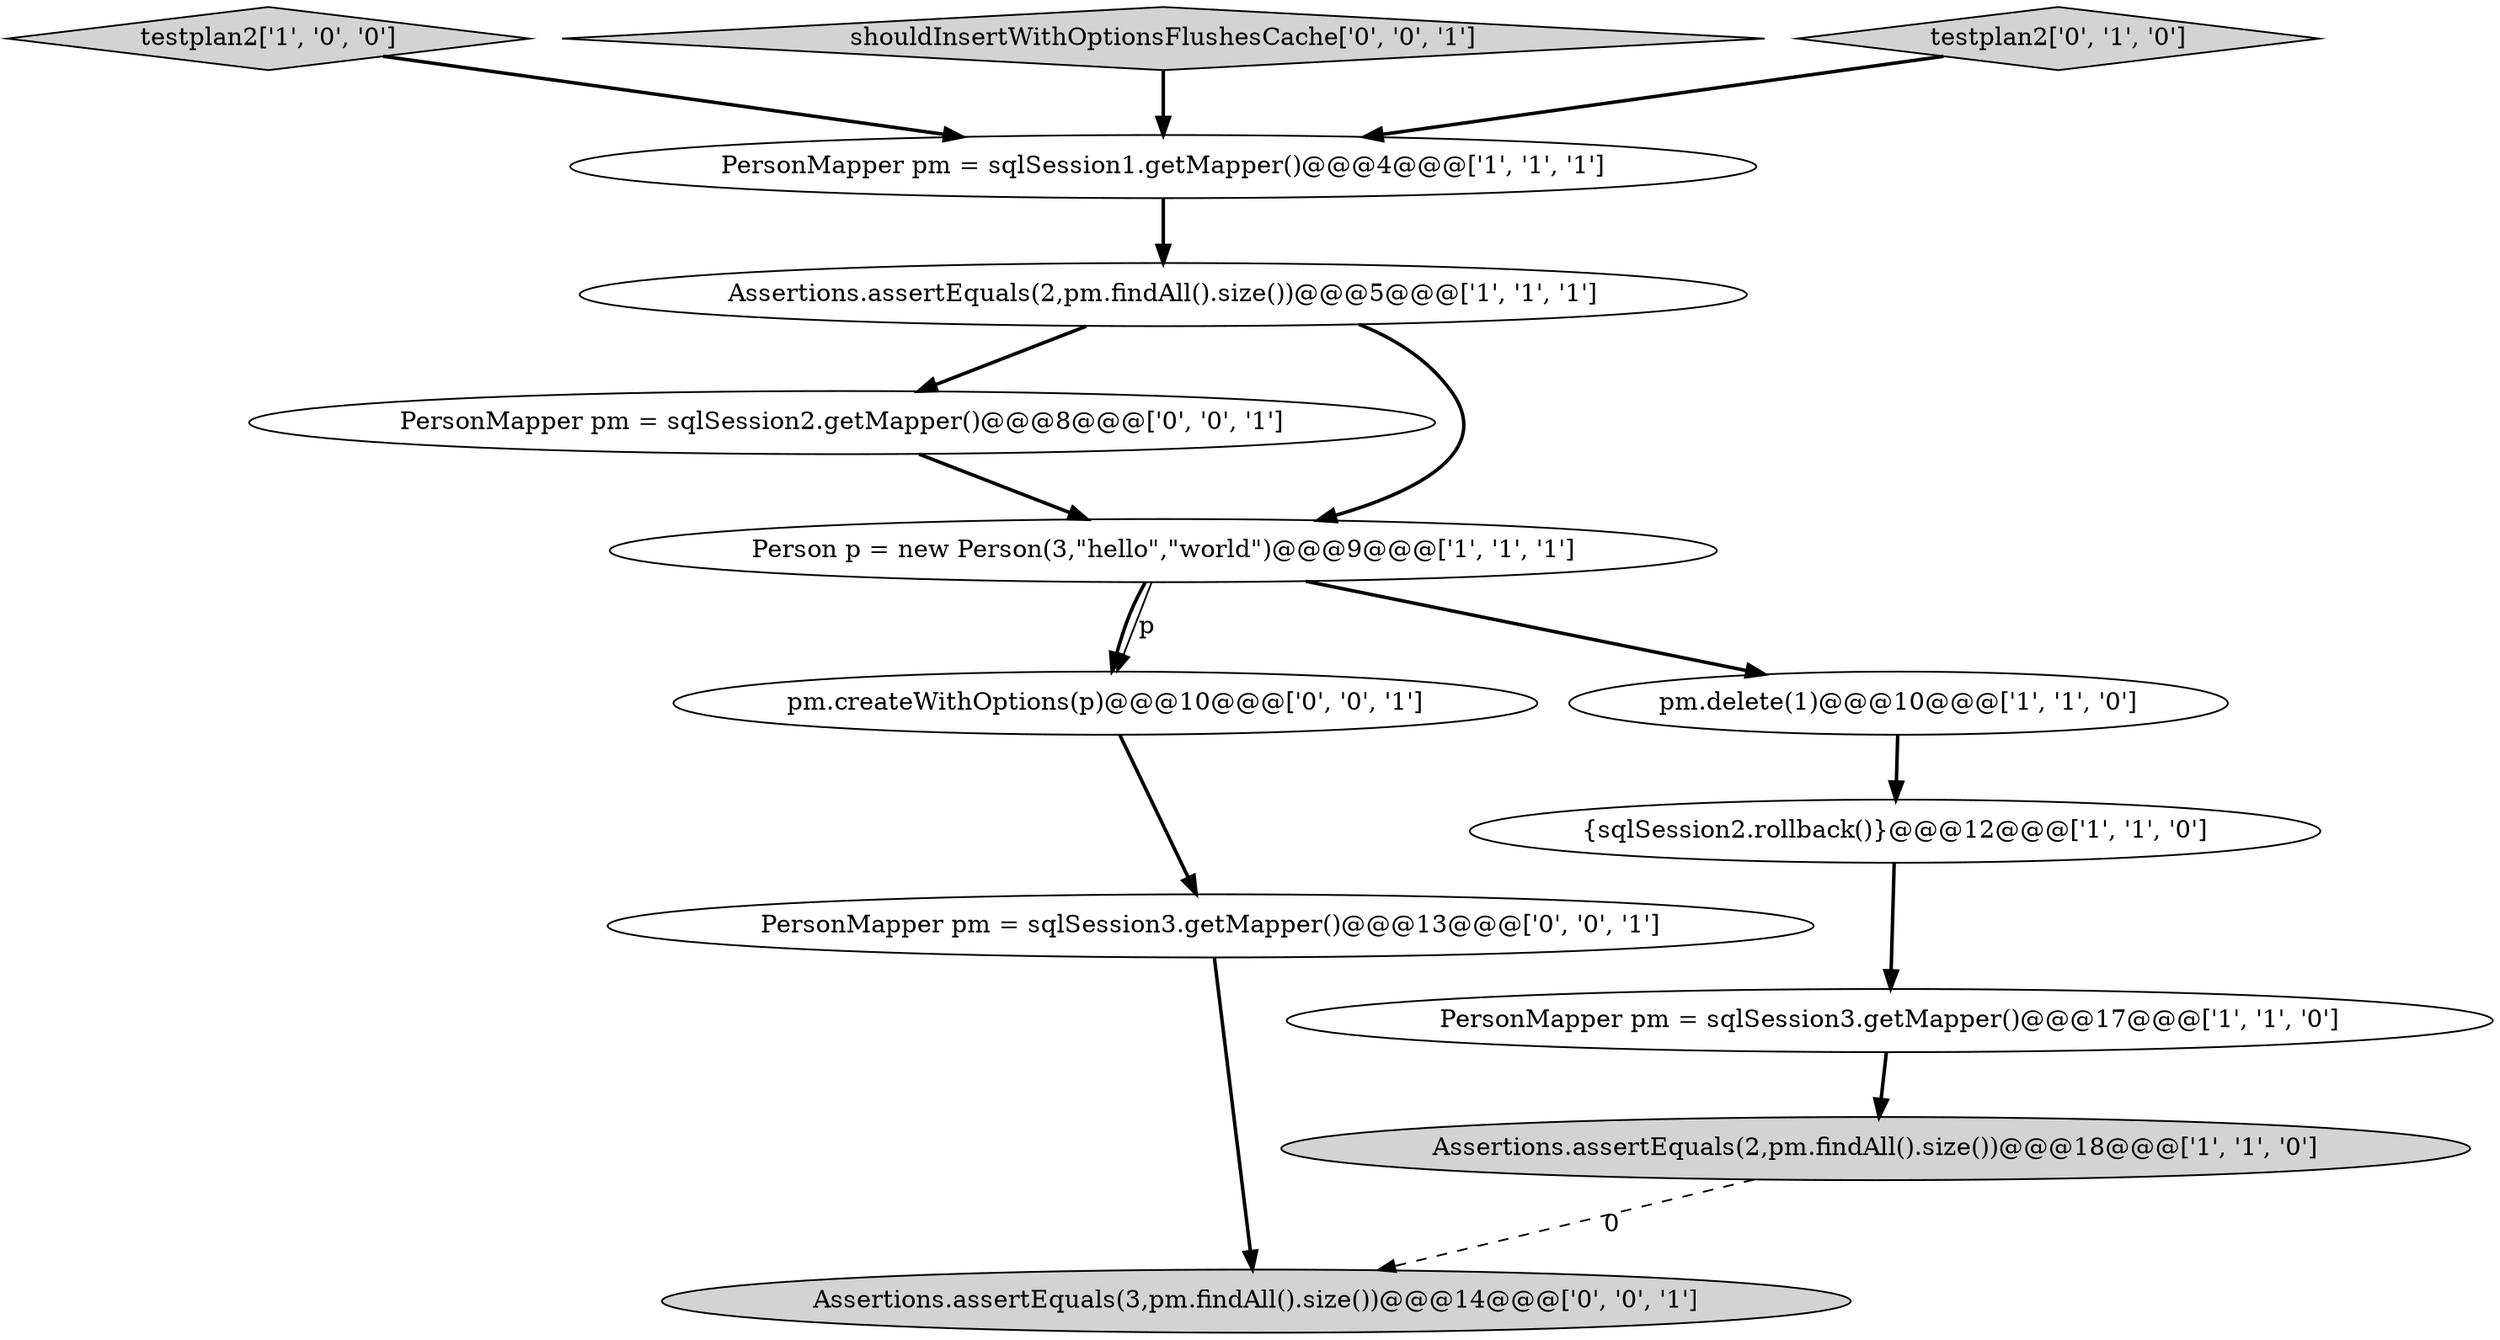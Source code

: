 digraph {
6 [style = filled, label = "{sqlSession2.rollback()}@@@12@@@['1', '1', '0']", fillcolor = white, shape = ellipse image = "AAA0AAABBB1BBB"];
11 [style = filled, label = "Assertions.assertEquals(3,pm.findAll().size())@@@14@@@['0', '0', '1']", fillcolor = lightgray, shape = ellipse image = "AAA0AAABBB3BBB"];
12 [style = filled, label = "pm.createWithOptions(p)@@@10@@@['0', '0', '1']", fillcolor = white, shape = ellipse image = "AAA0AAABBB3BBB"];
4 [style = filled, label = "PersonMapper pm = sqlSession1.getMapper()@@@4@@@['1', '1', '1']", fillcolor = white, shape = ellipse image = "AAA0AAABBB1BBB"];
1 [style = filled, label = "Assertions.assertEquals(2,pm.findAll().size())@@@5@@@['1', '1', '1']", fillcolor = white, shape = ellipse image = "AAA0AAABBB1BBB"];
0 [style = filled, label = "testplan2['1', '0', '0']", fillcolor = lightgray, shape = diamond image = "AAA0AAABBB1BBB"];
5 [style = filled, label = "pm.delete(1)@@@10@@@['1', '1', '0']", fillcolor = white, shape = ellipse image = "AAA0AAABBB1BBB"];
13 [style = filled, label = "PersonMapper pm = sqlSession3.getMapper()@@@13@@@['0', '0', '1']", fillcolor = white, shape = ellipse image = "AAA0AAABBB3BBB"];
10 [style = filled, label = "shouldInsertWithOptionsFlushesCache['0', '0', '1']", fillcolor = lightgray, shape = diamond image = "AAA0AAABBB3BBB"];
9 [style = filled, label = "PersonMapper pm = sqlSession2.getMapper()@@@8@@@['0', '0', '1']", fillcolor = white, shape = ellipse image = "AAA0AAABBB3BBB"];
2 [style = filled, label = "PersonMapper pm = sqlSession3.getMapper()@@@17@@@['1', '1', '0']", fillcolor = white, shape = ellipse image = "AAA0AAABBB1BBB"];
3 [style = filled, label = "Person p = new Person(3,\"hello\",\"world\")@@@9@@@['1', '1', '1']", fillcolor = white, shape = ellipse image = "AAA0AAABBB1BBB"];
7 [style = filled, label = "Assertions.assertEquals(2,pm.findAll().size())@@@18@@@['1', '1', '0']", fillcolor = lightgray, shape = ellipse image = "AAA0AAABBB1BBB"];
8 [style = filled, label = "testplan2['0', '1', '0']", fillcolor = lightgray, shape = diamond image = "AAA0AAABBB2BBB"];
1->3 [style = bold, label=""];
7->11 [style = dashed, label="0"];
9->3 [style = bold, label=""];
12->13 [style = bold, label=""];
3->5 [style = bold, label=""];
4->1 [style = bold, label=""];
2->7 [style = bold, label=""];
8->4 [style = bold, label=""];
5->6 [style = bold, label=""];
3->12 [style = bold, label=""];
0->4 [style = bold, label=""];
13->11 [style = bold, label=""];
3->12 [style = solid, label="p"];
1->9 [style = bold, label=""];
6->2 [style = bold, label=""];
10->4 [style = bold, label=""];
}
